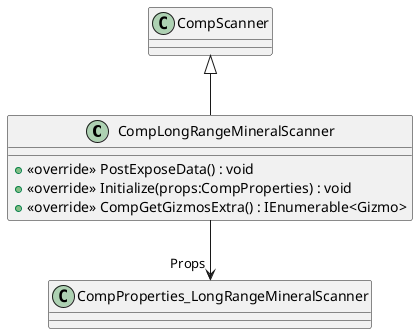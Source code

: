 @startuml
class CompLongRangeMineralScanner {
    + <<override>> PostExposeData() : void
    + <<override>> Initialize(props:CompProperties) : void
    + <<override>> CompGetGizmosExtra() : IEnumerable<Gizmo>
}
CompScanner <|-- CompLongRangeMineralScanner
CompLongRangeMineralScanner --> "Props" CompProperties_LongRangeMineralScanner
@enduml
